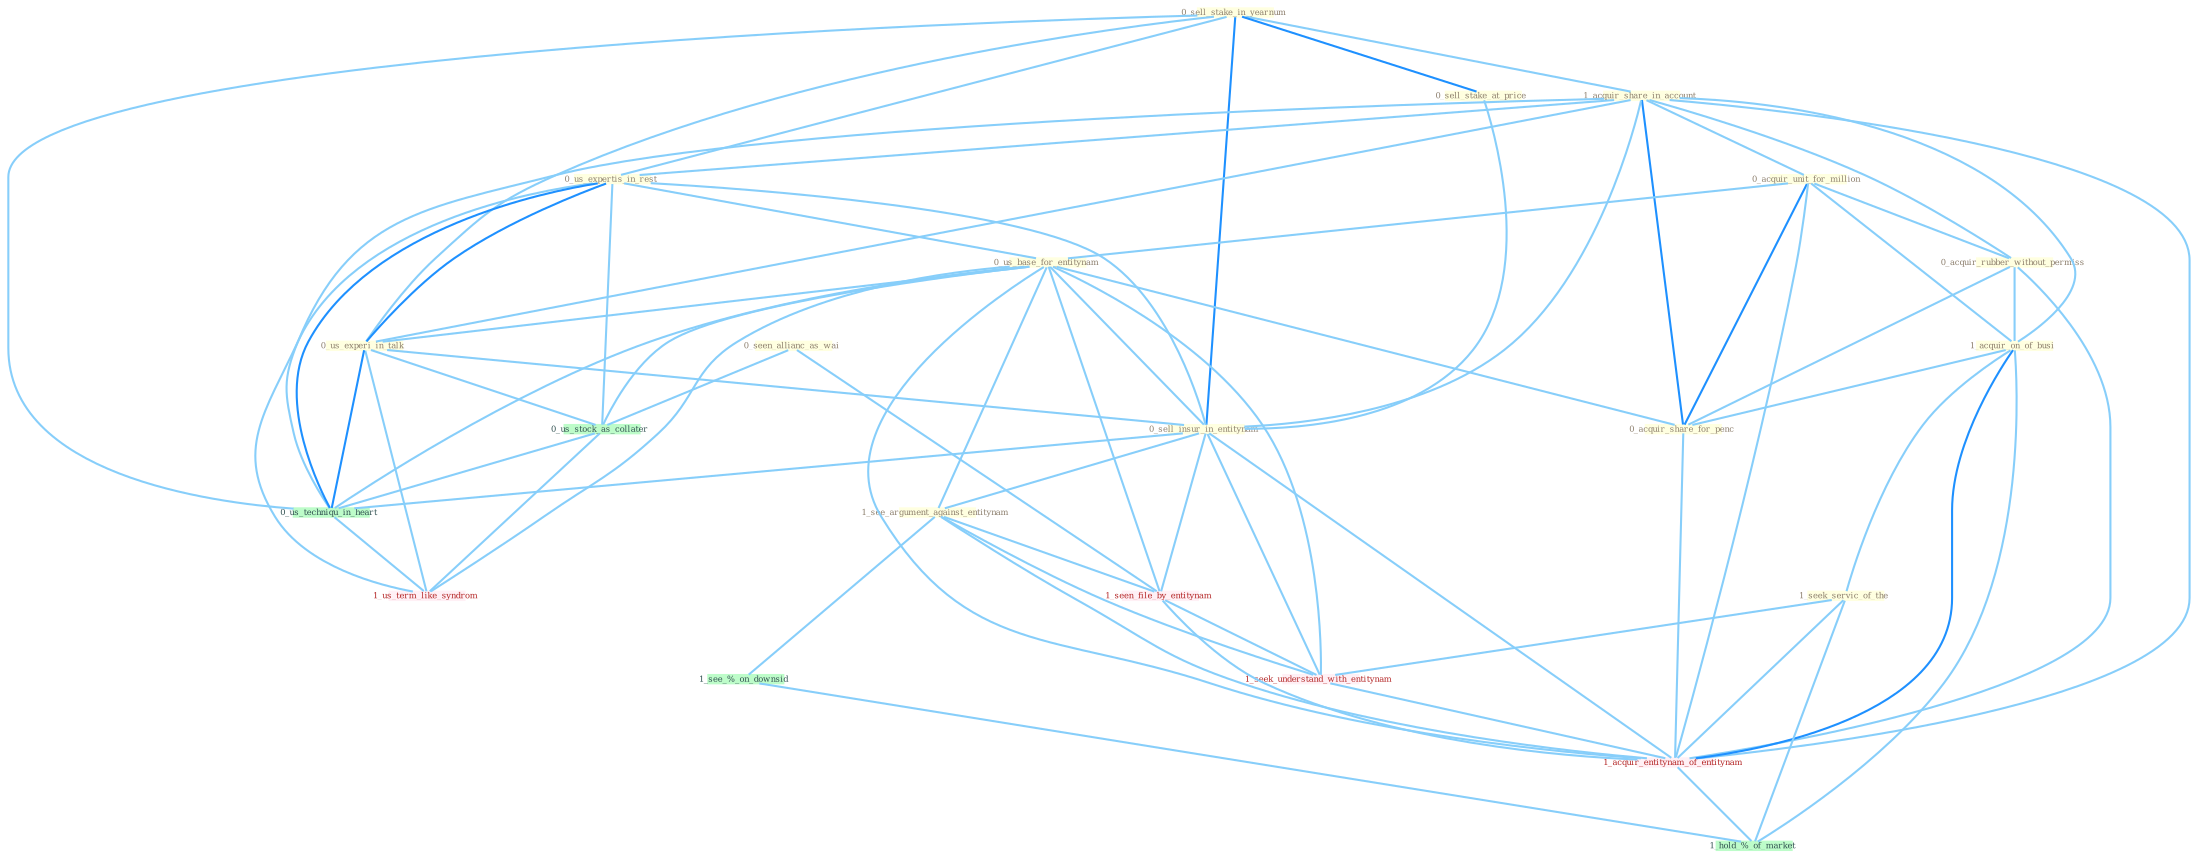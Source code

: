 Graph G{ 
    node
    [shape=polygon,style=filled,width=.5,height=.06,color="#BDFCC9",fixedsize=true,fontsize=4,
    fontcolor="#2f4f4f"];
    {node
    [color="#ffffe0", fontcolor="#8b7d6b"] "0_sell_stake_in_yearnum " "1_acquir_share_in_account " "0_us_expertis_in_rest " "0_acquir_unit_for_million " "0_acquir_rubber_without_permiss " "1_acquir_on_of_busi " "0_seen_allianc_as_wai " "1_seek_servic_of_the " "0_us_base_for_entitynam " "0_sell_stake_at_price " "0_acquir_share_for_penc " "0_us_experi_in_talk " "0_sell_insur_in_entitynam " "1_see_argument_against_entitynam "}
{node [color="#fff0f5", fontcolor="#b22222"] "1_seen_file_by_entitynam " "1_seek_understand_with_entitynam " "1_acquir_entitynam_of_entitynam " "1_us_term_like_syndrom "}
edge [color="#B0E2FF"];

	"0_sell_stake_in_yearnum " -- "1_acquir_share_in_account " [w="1", color="#87cefa" ];
	"0_sell_stake_in_yearnum " -- "0_us_expertis_in_rest " [w="1", color="#87cefa" ];
	"0_sell_stake_in_yearnum " -- "0_sell_stake_at_price " [w="2", color="#1e90ff" , len=0.8];
	"0_sell_stake_in_yearnum " -- "0_us_experi_in_talk " [w="1", color="#87cefa" ];
	"0_sell_stake_in_yearnum " -- "0_sell_insur_in_entitynam " [w="2", color="#1e90ff" , len=0.8];
	"0_sell_stake_in_yearnum " -- "0_us_techniqu_in_heart " [w="1", color="#87cefa" ];
	"1_acquir_share_in_account " -- "0_us_expertis_in_rest " [w="1", color="#87cefa" ];
	"1_acquir_share_in_account " -- "0_acquir_unit_for_million " [w="1", color="#87cefa" ];
	"1_acquir_share_in_account " -- "0_acquir_rubber_without_permiss " [w="1", color="#87cefa" ];
	"1_acquir_share_in_account " -- "1_acquir_on_of_busi " [w="1", color="#87cefa" ];
	"1_acquir_share_in_account " -- "0_acquir_share_for_penc " [w="2", color="#1e90ff" , len=0.8];
	"1_acquir_share_in_account " -- "0_us_experi_in_talk " [w="1", color="#87cefa" ];
	"1_acquir_share_in_account " -- "0_sell_insur_in_entitynam " [w="1", color="#87cefa" ];
	"1_acquir_share_in_account " -- "1_acquir_entitynam_of_entitynam " [w="1", color="#87cefa" ];
	"1_acquir_share_in_account " -- "0_us_techniqu_in_heart " [w="1", color="#87cefa" ];
	"0_us_expertis_in_rest " -- "0_us_base_for_entitynam " [w="1", color="#87cefa" ];
	"0_us_expertis_in_rest " -- "0_us_experi_in_talk " [w="2", color="#1e90ff" , len=0.8];
	"0_us_expertis_in_rest " -- "0_sell_insur_in_entitynam " [w="1", color="#87cefa" ];
	"0_us_expertis_in_rest " -- "0_us_stock_as_collater " [w="1", color="#87cefa" ];
	"0_us_expertis_in_rest " -- "0_us_techniqu_in_heart " [w="2", color="#1e90ff" , len=0.8];
	"0_us_expertis_in_rest " -- "1_us_term_like_syndrom " [w="1", color="#87cefa" ];
	"0_acquir_unit_for_million " -- "0_acquir_rubber_without_permiss " [w="1", color="#87cefa" ];
	"0_acquir_unit_for_million " -- "1_acquir_on_of_busi " [w="1", color="#87cefa" ];
	"0_acquir_unit_for_million " -- "0_us_base_for_entitynam " [w="1", color="#87cefa" ];
	"0_acquir_unit_for_million " -- "0_acquir_share_for_penc " [w="2", color="#1e90ff" , len=0.8];
	"0_acquir_unit_for_million " -- "1_acquir_entitynam_of_entitynam " [w="1", color="#87cefa" ];
	"0_acquir_rubber_without_permiss " -- "1_acquir_on_of_busi " [w="1", color="#87cefa" ];
	"0_acquir_rubber_without_permiss " -- "0_acquir_share_for_penc " [w="1", color="#87cefa" ];
	"0_acquir_rubber_without_permiss " -- "1_acquir_entitynam_of_entitynam " [w="1", color="#87cefa" ];
	"1_acquir_on_of_busi " -- "1_seek_servic_of_the " [w="1", color="#87cefa" ];
	"1_acquir_on_of_busi " -- "0_acquir_share_for_penc " [w="1", color="#87cefa" ];
	"1_acquir_on_of_busi " -- "1_acquir_entitynam_of_entitynam " [w="2", color="#1e90ff" , len=0.8];
	"1_acquir_on_of_busi " -- "1_hold_%_of_market " [w="1", color="#87cefa" ];
	"0_seen_allianc_as_wai " -- "1_seen_file_by_entitynam " [w="1", color="#87cefa" ];
	"0_seen_allianc_as_wai " -- "0_us_stock_as_collater " [w="1", color="#87cefa" ];
	"1_seek_servic_of_the " -- "1_seek_understand_with_entitynam " [w="1", color="#87cefa" ];
	"1_seek_servic_of_the " -- "1_acquir_entitynam_of_entitynam " [w="1", color="#87cefa" ];
	"1_seek_servic_of_the " -- "1_hold_%_of_market " [w="1", color="#87cefa" ];
	"0_us_base_for_entitynam " -- "0_acquir_share_for_penc " [w="1", color="#87cefa" ];
	"0_us_base_for_entitynam " -- "0_us_experi_in_talk " [w="1", color="#87cefa" ];
	"0_us_base_for_entitynam " -- "0_sell_insur_in_entitynam " [w="1", color="#87cefa" ];
	"0_us_base_for_entitynam " -- "1_see_argument_against_entitynam " [w="1", color="#87cefa" ];
	"0_us_base_for_entitynam " -- "1_seen_file_by_entitynam " [w="1", color="#87cefa" ];
	"0_us_base_for_entitynam " -- "0_us_stock_as_collater " [w="1", color="#87cefa" ];
	"0_us_base_for_entitynam " -- "1_seek_understand_with_entitynam " [w="1", color="#87cefa" ];
	"0_us_base_for_entitynam " -- "1_acquir_entitynam_of_entitynam " [w="1", color="#87cefa" ];
	"0_us_base_for_entitynam " -- "0_us_techniqu_in_heart " [w="1", color="#87cefa" ];
	"0_us_base_for_entitynam " -- "1_us_term_like_syndrom " [w="1", color="#87cefa" ];
	"0_sell_stake_at_price " -- "0_sell_insur_in_entitynam " [w="1", color="#87cefa" ];
	"0_acquir_share_for_penc " -- "1_acquir_entitynam_of_entitynam " [w="1", color="#87cefa" ];
	"0_us_experi_in_talk " -- "0_sell_insur_in_entitynam " [w="1", color="#87cefa" ];
	"0_us_experi_in_talk " -- "0_us_stock_as_collater " [w="1", color="#87cefa" ];
	"0_us_experi_in_talk " -- "0_us_techniqu_in_heart " [w="2", color="#1e90ff" , len=0.8];
	"0_us_experi_in_talk " -- "1_us_term_like_syndrom " [w="1", color="#87cefa" ];
	"0_sell_insur_in_entitynam " -- "1_see_argument_against_entitynam " [w="1", color="#87cefa" ];
	"0_sell_insur_in_entitynam " -- "1_seen_file_by_entitynam " [w="1", color="#87cefa" ];
	"0_sell_insur_in_entitynam " -- "1_seek_understand_with_entitynam " [w="1", color="#87cefa" ];
	"0_sell_insur_in_entitynam " -- "1_acquir_entitynam_of_entitynam " [w="1", color="#87cefa" ];
	"0_sell_insur_in_entitynam " -- "0_us_techniqu_in_heart " [w="1", color="#87cefa" ];
	"1_see_argument_against_entitynam " -- "1_seen_file_by_entitynam " [w="1", color="#87cefa" ];
	"1_see_argument_against_entitynam " -- "1_seek_understand_with_entitynam " [w="1", color="#87cefa" ];
	"1_see_argument_against_entitynam " -- "1_acquir_entitynam_of_entitynam " [w="1", color="#87cefa" ];
	"1_see_argument_against_entitynam " -- "1_see_%_on_downsid " [w="1", color="#87cefa" ];
	"1_seen_file_by_entitynam " -- "1_seek_understand_with_entitynam " [w="1", color="#87cefa" ];
	"1_seen_file_by_entitynam " -- "1_acquir_entitynam_of_entitynam " [w="1", color="#87cefa" ];
	"0_us_stock_as_collater " -- "0_us_techniqu_in_heart " [w="1", color="#87cefa" ];
	"0_us_stock_as_collater " -- "1_us_term_like_syndrom " [w="1", color="#87cefa" ];
	"1_seek_understand_with_entitynam " -- "1_acquir_entitynam_of_entitynam " [w="1", color="#87cefa" ];
	"1_acquir_entitynam_of_entitynam " -- "1_hold_%_of_market " [w="1", color="#87cefa" ];
	"0_us_techniqu_in_heart " -- "1_us_term_like_syndrom " [w="1", color="#87cefa" ];
	"1_see_%_on_downsid " -- "1_hold_%_of_market " [w="1", color="#87cefa" ];
}